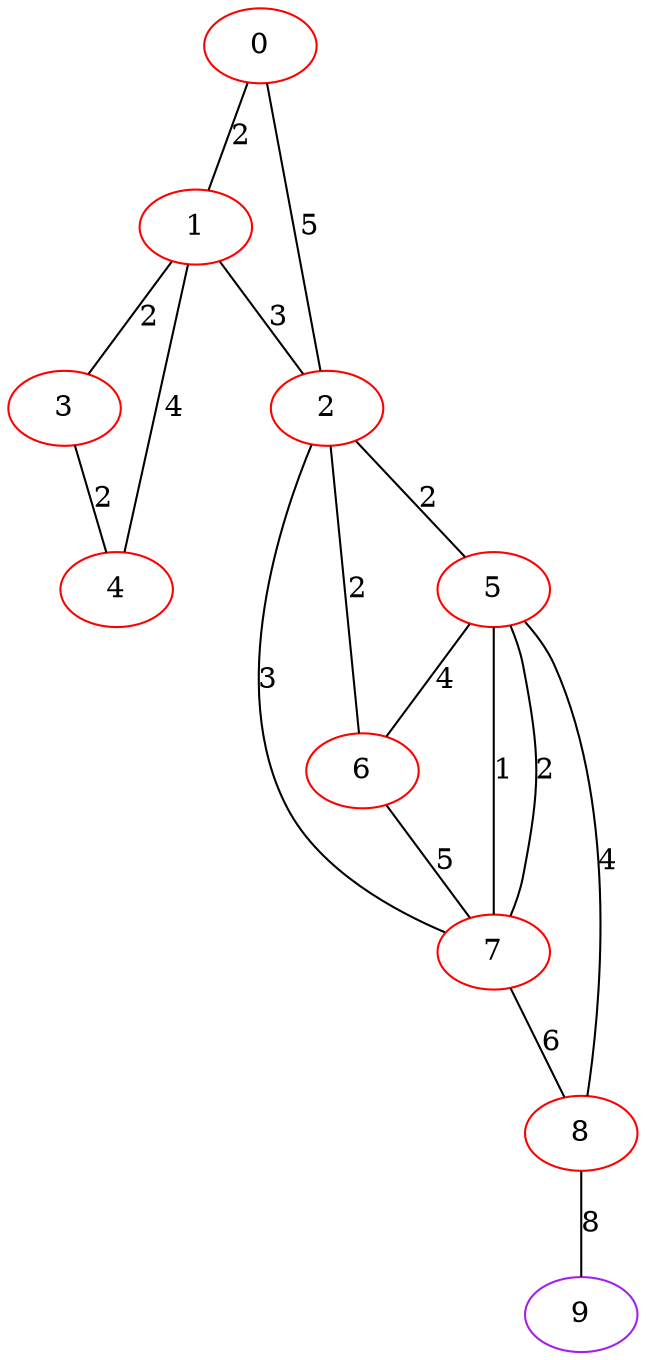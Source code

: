 graph "" {
0 [color=red, weight=1];
1 [color=red, weight=1];
2 [color=red, weight=1];
3 [color=red, weight=1];
4 [color=red, weight=1];
5 [color=red, weight=1];
6 [color=red, weight=1];
7 [color=red, weight=1];
8 [color=red, weight=1];
9 [color=purple, weight=4];
0 -- 1  [key=0, label=2];
0 -- 2  [key=0, label=5];
1 -- 2  [key=0, label=3];
1 -- 3  [key=0, label=2];
1 -- 4  [key=0, label=4];
2 -- 5  [key=0, label=2];
2 -- 6  [key=0, label=2];
2 -- 7  [key=0, label=3];
3 -- 4  [key=0, label=2];
5 -- 8  [key=0, label=4];
5 -- 6  [key=0, label=4];
5 -- 7  [key=0, label=2];
5 -- 7  [key=1, label=1];
6 -- 7  [key=0, label=5];
7 -- 8  [key=0, label=6];
8 -- 9  [key=0, label=8];
}
